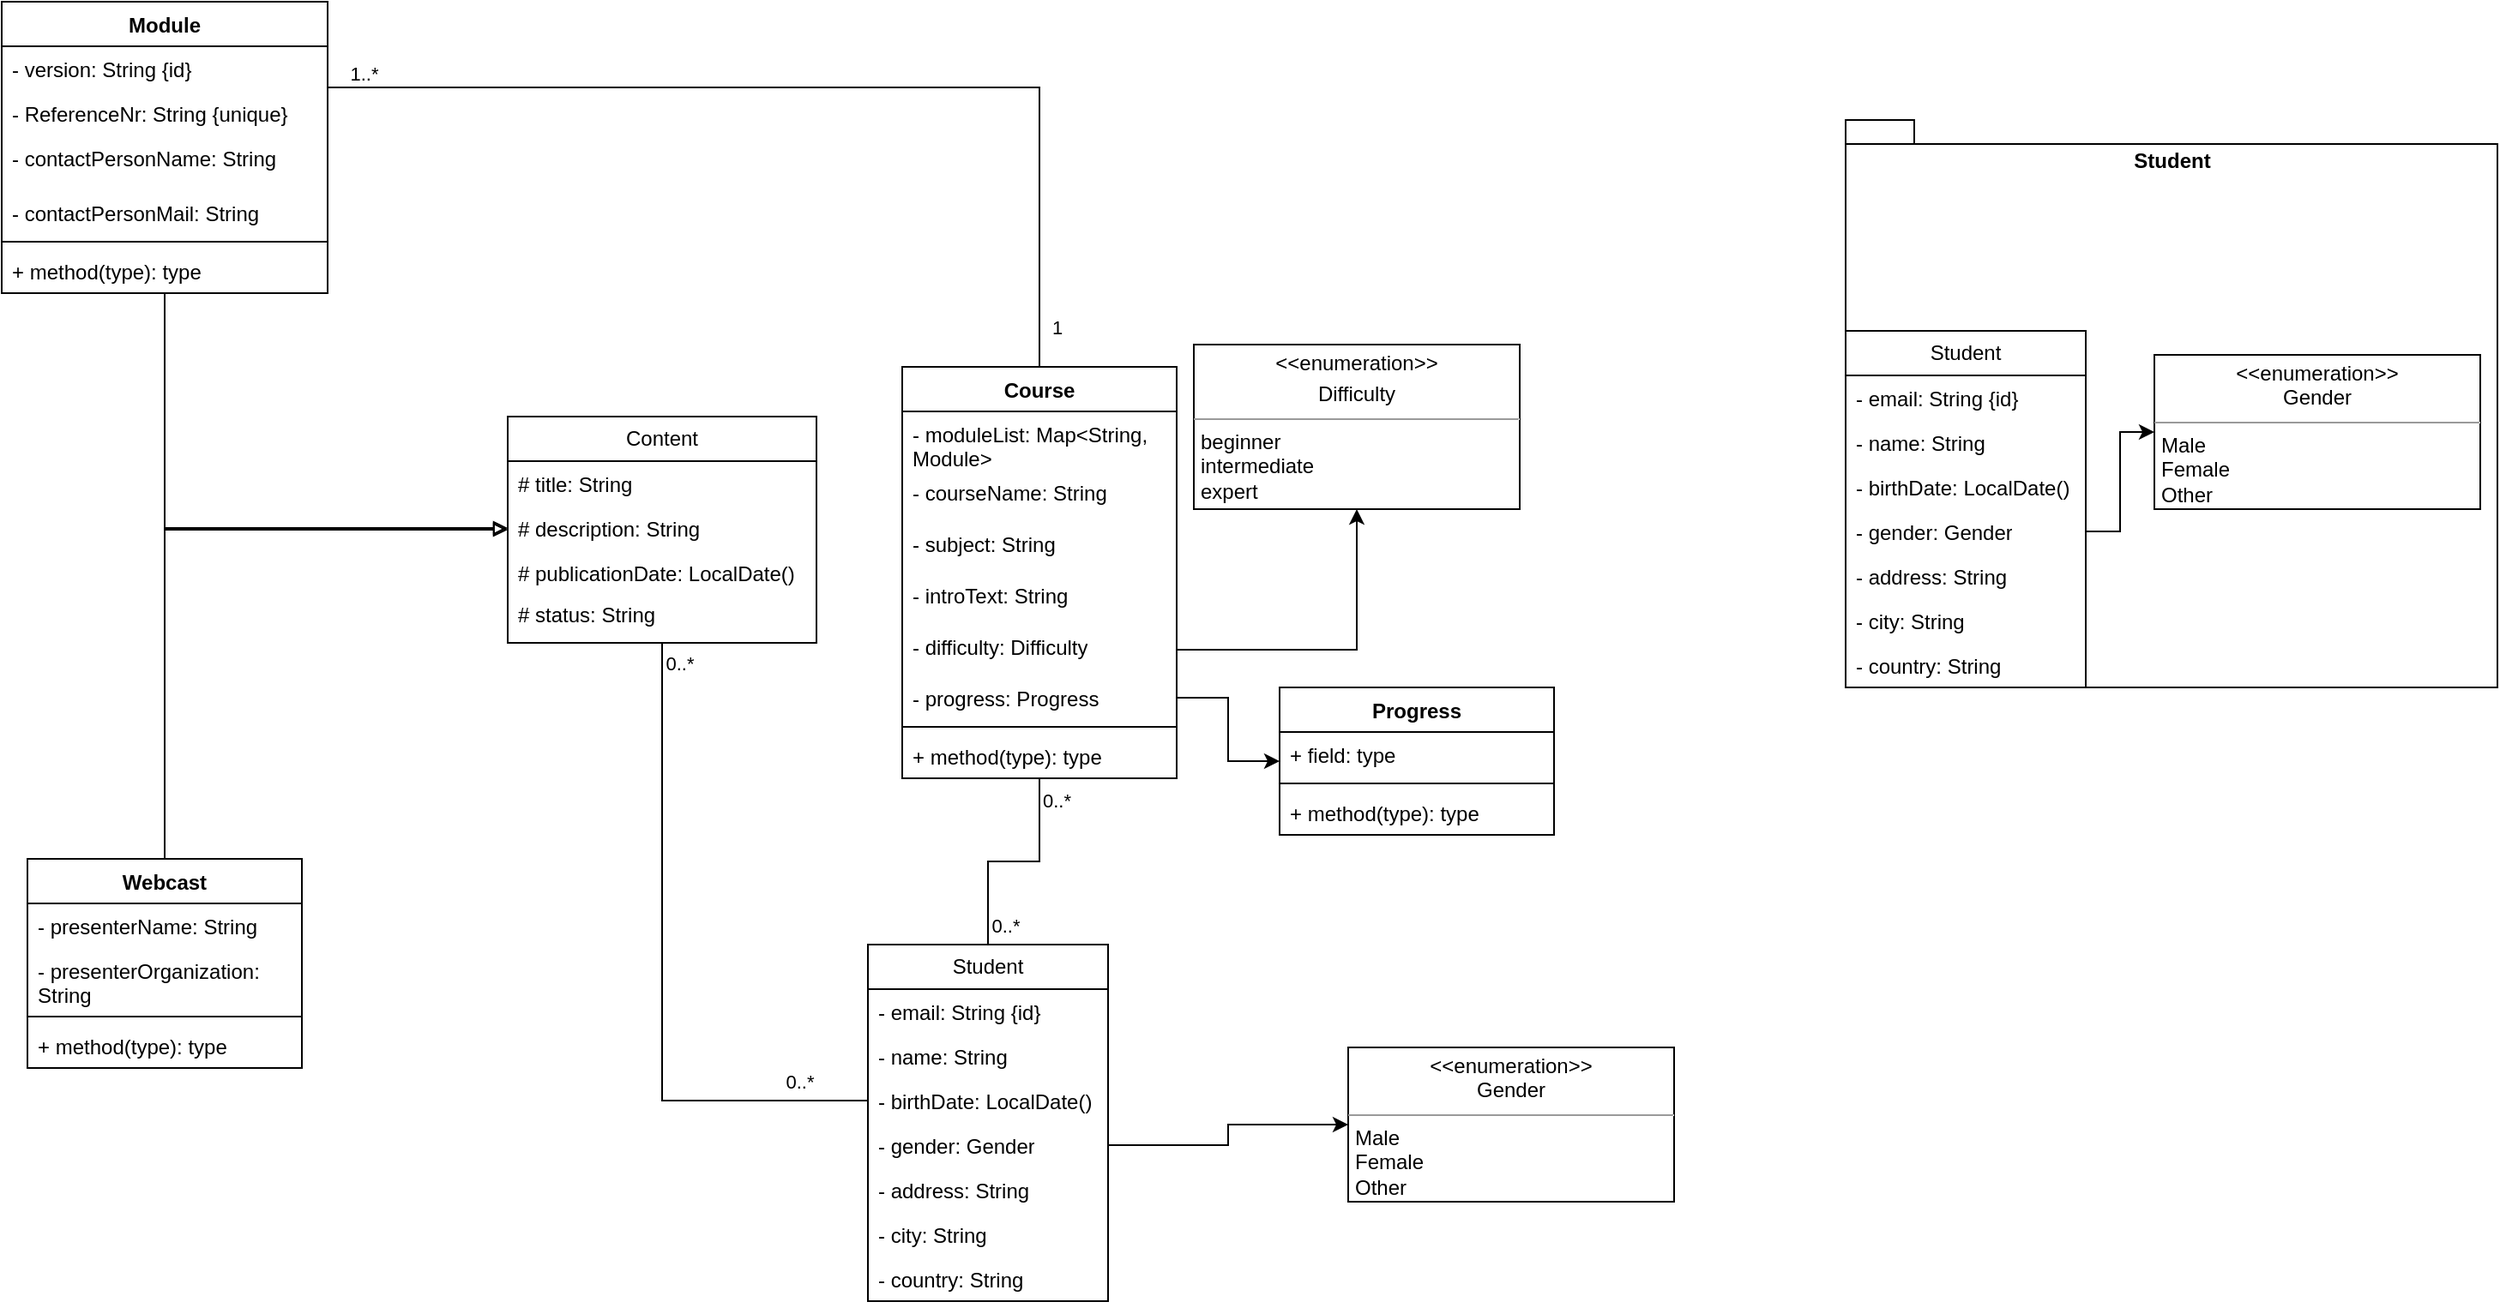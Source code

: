 <mxfile version="22.1.2" type="device" pages="2">
  <diagram name="UML Diagram" id="IVy4kORPUXcKEh-t4bA1">
    <mxGraphModel dx="2074" dy="1196" grid="1" gridSize="10" guides="1" tooltips="1" connect="1" arrows="1" fold="1" page="1" pageScale="1" pageWidth="850" pageHeight="1100" math="0" shadow="0">
      <root>
        <mxCell id="0" />
        <mxCell id="1" parent="0" />
        <mxCell id="d-9lpqkBZuLZvRprWv79-5" value="Course" style="swimlane;fontStyle=1;align=center;verticalAlign=top;childLayout=stackLayout;horizontal=1;startSize=26;horizontalStack=0;resizeParent=1;resizeParentMax=0;resizeLast=0;collapsible=1;marginBottom=0;whiteSpace=wrap;html=1;" parent="1" vertex="1">
          <mxGeometry x="570" y="443" width="160" height="240" as="geometry" />
        </mxCell>
        <mxCell id="d-9lpqkBZuLZvRprWv79-6" value="- moduleList: Map&amp;lt;String, Module&amp;gt;" style="text;strokeColor=none;fillColor=none;align=left;verticalAlign=top;spacingLeft=4;spacingRight=4;overflow=hidden;rotatable=0;points=[[0,0.5],[1,0.5]];portConstraint=eastwest;whiteSpace=wrap;html=1;" parent="d-9lpqkBZuLZvRprWv79-5" vertex="1">
          <mxGeometry y="26" width="160" height="34" as="geometry" />
        </mxCell>
        <mxCell id="d-9lpqkBZuLZvRprWv79-32" value="- courseName: String" style="text;strokeColor=none;fillColor=none;align=left;verticalAlign=top;spacingLeft=4;spacingRight=4;overflow=hidden;rotatable=0;points=[[0,0.5],[1,0.5]];portConstraint=eastwest;whiteSpace=wrap;html=1;" parent="d-9lpqkBZuLZvRprWv79-5" vertex="1">
          <mxGeometry y="60" width="160" height="30" as="geometry" />
        </mxCell>
        <mxCell id="d-9lpqkBZuLZvRprWv79-31" value="- subject: String" style="text;strokeColor=none;fillColor=none;align=left;verticalAlign=top;spacingLeft=4;spacingRight=4;overflow=hidden;rotatable=0;points=[[0,0.5],[1,0.5]];portConstraint=eastwest;whiteSpace=wrap;html=1;" parent="d-9lpqkBZuLZvRprWv79-5" vertex="1">
          <mxGeometry y="90" width="160" height="30" as="geometry" />
        </mxCell>
        <mxCell id="d-9lpqkBZuLZvRprWv79-34" value="- introText: String" style="text;strokeColor=none;fillColor=none;align=left;verticalAlign=top;spacingLeft=4;spacingRight=4;overflow=hidden;rotatable=0;points=[[0,0.5],[1,0.5]];portConstraint=eastwest;whiteSpace=wrap;html=1;" parent="d-9lpqkBZuLZvRprWv79-5" vertex="1">
          <mxGeometry y="120" width="160" height="30" as="geometry" />
        </mxCell>
        <mxCell id="d-9lpqkBZuLZvRprWv79-35" value="- difficulty: Difficulty" style="text;strokeColor=none;fillColor=none;align=left;verticalAlign=top;spacingLeft=4;spacingRight=4;overflow=hidden;rotatable=0;points=[[0,0.5],[1,0.5]];portConstraint=eastwest;whiteSpace=wrap;html=1;" parent="d-9lpqkBZuLZvRprWv79-5" vertex="1">
          <mxGeometry y="150" width="160" height="30" as="geometry" />
        </mxCell>
        <mxCell id="-ISysN1ehly7zMD1c2o9-18" value="- progress: Progress" style="text;strokeColor=none;fillColor=none;align=left;verticalAlign=top;spacingLeft=4;spacingRight=4;overflow=hidden;rotatable=0;points=[[0,0.5],[1,0.5]];portConstraint=eastwest;whiteSpace=wrap;html=1;" vertex="1" parent="d-9lpqkBZuLZvRprWv79-5">
          <mxGeometry y="180" width="160" height="26" as="geometry" />
        </mxCell>
        <mxCell id="d-9lpqkBZuLZvRprWv79-7" value="" style="line;strokeWidth=1;fillColor=none;align=left;verticalAlign=middle;spacingTop=-1;spacingLeft=3;spacingRight=3;rotatable=0;labelPosition=right;points=[];portConstraint=eastwest;strokeColor=inherit;" parent="d-9lpqkBZuLZvRprWv79-5" vertex="1">
          <mxGeometry y="206" width="160" height="8" as="geometry" />
        </mxCell>
        <mxCell id="d-9lpqkBZuLZvRprWv79-8" value="+ method(type): type" style="text;strokeColor=none;fillColor=none;align=left;verticalAlign=top;spacingLeft=4;spacingRight=4;overflow=hidden;rotatable=0;points=[[0,0.5],[1,0.5]];portConstraint=eastwest;whiteSpace=wrap;html=1;" parent="d-9lpqkBZuLZvRprWv79-5" vertex="1">
          <mxGeometry y="214" width="160" height="26" as="geometry" />
        </mxCell>
        <mxCell id="d-9lpqkBZuLZvRprWv79-1" value="Module" style="swimlane;fontStyle=1;align=center;verticalAlign=top;childLayout=stackLayout;horizontal=1;startSize=26;horizontalStack=0;resizeParent=1;resizeParentMax=0;resizeLast=0;collapsible=1;marginBottom=0;whiteSpace=wrap;html=1;" parent="1" vertex="1">
          <mxGeometry x="45" y="230" width="190" height="170" as="geometry" />
        </mxCell>
        <mxCell id="d-9lpqkBZuLZvRprWv79-23" value="- version: String {id}" style="text;strokeColor=none;fillColor=none;align=left;verticalAlign=top;spacingLeft=4;spacingRight=4;overflow=hidden;rotatable=0;points=[[0,0.5],[1,0.5]];portConstraint=eastwest;whiteSpace=wrap;html=1;" parent="d-9lpqkBZuLZvRprWv79-1" vertex="1">
          <mxGeometry y="26" width="190" height="26" as="geometry" />
        </mxCell>
        <mxCell id="-ISysN1ehly7zMD1c2o9-20" value="- ReferenceNr: String {unique}" style="text;strokeColor=none;fillColor=none;align=left;verticalAlign=top;spacingLeft=4;spacingRight=4;overflow=hidden;rotatable=0;points=[[0,0.5],[1,0.5]];portConstraint=eastwest;whiteSpace=wrap;html=1;" vertex="1" parent="d-9lpqkBZuLZvRprWv79-1">
          <mxGeometry y="52" width="190" height="26" as="geometry" />
        </mxCell>
        <mxCell id="d-9lpqkBZuLZvRprWv79-24" value="- contactPersonName: String" style="text;strokeColor=none;fillColor=none;align=left;verticalAlign=top;spacingLeft=4;spacingRight=4;overflow=hidden;rotatable=0;points=[[0,0.5],[1,0.5]];portConstraint=eastwest;whiteSpace=wrap;html=1;" parent="d-9lpqkBZuLZvRprWv79-1" vertex="1">
          <mxGeometry y="78" width="190" height="32" as="geometry" />
        </mxCell>
        <mxCell id="d-9lpqkBZuLZvRprWv79-30" value="- contactPersonMail: String" style="text;strokeColor=none;fillColor=none;align=left;verticalAlign=top;spacingLeft=4;spacingRight=4;overflow=hidden;rotatable=0;points=[[0,0.5],[1,0.5]];portConstraint=eastwest;whiteSpace=wrap;html=1;" parent="d-9lpqkBZuLZvRprWv79-1" vertex="1">
          <mxGeometry y="110" width="190" height="26" as="geometry" />
        </mxCell>
        <mxCell id="d-9lpqkBZuLZvRprWv79-3" value="" style="line;strokeWidth=1;fillColor=none;align=left;verticalAlign=middle;spacingTop=-1;spacingLeft=3;spacingRight=3;rotatable=0;labelPosition=right;points=[];portConstraint=eastwest;strokeColor=inherit;" parent="d-9lpqkBZuLZvRprWv79-1" vertex="1">
          <mxGeometry y="136" width="190" height="8" as="geometry" />
        </mxCell>
        <mxCell id="d-9lpqkBZuLZvRprWv79-4" value="+ method(type): type" style="text;strokeColor=none;fillColor=none;align=left;verticalAlign=top;spacingLeft=4;spacingRight=4;overflow=hidden;rotatable=0;points=[[0,0.5],[1,0.5]];portConstraint=eastwest;whiteSpace=wrap;html=1;" parent="d-9lpqkBZuLZvRprWv79-1" vertex="1">
          <mxGeometry y="144" width="190" height="26" as="geometry" />
        </mxCell>
        <mxCell id="-ISysN1ehly7zMD1c2o9-12" style="edgeStyle=orthogonalEdgeStyle;rounded=0;orthogonalLoop=1;jettySize=auto;html=1;exitX=0.5;exitY=0;exitDx=0;exitDy=0;endArrow=block;endFill=0;" edge="1" parent="1" source="d-9lpqkBZuLZvRprWv79-9" target="d-9lpqkBZuLZvRprWv79-27">
          <mxGeometry relative="1" as="geometry" />
        </mxCell>
        <mxCell id="d-9lpqkBZuLZvRprWv79-9" value="Webcast" style="swimlane;fontStyle=1;align=center;verticalAlign=top;childLayout=stackLayout;horizontal=1;startSize=26;horizontalStack=0;resizeParent=1;resizeParentMax=0;resizeLast=0;collapsible=1;marginBottom=0;whiteSpace=wrap;html=1;" parent="1" vertex="1">
          <mxGeometry x="60" y="730" width="160" height="122" as="geometry" />
        </mxCell>
        <mxCell id="d-9lpqkBZuLZvRprWv79-26" value="- presenterName: String" style="text;strokeColor=none;fillColor=none;align=left;verticalAlign=top;spacingLeft=4;spacingRight=4;overflow=hidden;rotatable=0;points=[[0,0.5],[1,0.5]];portConstraint=eastwest;whiteSpace=wrap;html=1;" parent="d-9lpqkBZuLZvRprWv79-9" vertex="1">
          <mxGeometry y="26" width="160" height="26" as="geometry" />
        </mxCell>
        <mxCell id="d-9lpqkBZuLZvRprWv79-28" value="- presenterOrganization: String" style="text;strokeColor=none;fillColor=none;align=left;verticalAlign=top;spacingLeft=4;spacingRight=4;overflow=hidden;rotatable=0;points=[[0,0.5],[1,0.5]];portConstraint=eastwest;whiteSpace=wrap;html=1;" parent="d-9lpqkBZuLZvRprWv79-9" vertex="1">
          <mxGeometry y="52" width="160" height="36" as="geometry" />
        </mxCell>
        <mxCell id="d-9lpqkBZuLZvRprWv79-11" value="" style="line;strokeWidth=1;fillColor=none;align=left;verticalAlign=middle;spacingTop=-1;spacingLeft=3;spacingRight=3;rotatable=0;labelPosition=right;points=[];portConstraint=eastwest;strokeColor=inherit;" parent="d-9lpqkBZuLZvRprWv79-9" vertex="1">
          <mxGeometry y="88" width="160" height="8" as="geometry" />
        </mxCell>
        <mxCell id="d-9lpqkBZuLZvRprWv79-12" value="+ method(type): type" style="text;strokeColor=none;fillColor=none;align=left;verticalAlign=top;spacingLeft=4;spacingRight=4;overflow=hidden;rotatable=0;points=[[0,0.5],[1,0.5]];portConstraint=eastwest;whiteSpace=wrap;html=1;" parent="d-9lpqkBZuLZvRprWv79-9" vertex="1">
          <mxGeometry y="96" width="160" height="26" as="geometry" />
        </mxCell>
        <mxCell id="d-9lpqkBZuLZvRprWv79-36" value="Student" style="swimlane;fontStyle=0;childLayout=stackLayout;horizontal=1;startSize=26;fillColor=none;horizontalStack=0;resizeParent=1;resizeParentMax=0;resizeLast=0;collapsible=1;marginBottom=0;whiteSpace=wrap;html=1;" parent="1" vertex="1">
          <mxGeometry x="550" y="780" width="140" height="208" as="geometry" />
        </mxCell>
        <mxCell id="d-9lpqkBZuLZvRprWv79-37" value="- email: String {id}" style="text;strokeColor=none;fillColor=none;align=left;verticalAlign=top;spacingLeft=4;spacingRight=4;overflow=hidden;rotatable=0;points=[[0,0.5],[1,0.5]];portConstraint=eastwest;whiteSpace=wrap;html=1;" parent="d-9lpqkBZuLZvRprWv79-36" vertex="1">
          <mxGeometry y="26" width="140" height="26" as="geometry" />
        </mxCell>
        <mxCell id="d-9lpqkBZuLZvRprWv79-38" value="- name: String" style="text;strokeColor=none;fillColor=none;align=left;verticalAlign=top;spacingLeft=4;spacingRight=4;overflow=hidden;rotatable=0;points=[[0,0.5],[1,0.5]];portConstraint=eastwest;whiteSpace=wrap;html=1;" parent="d-9lpqkBZuLZvRprWv79-36" vertex="1">
          <mxGeometry y="52" width="140" height="26" as="geometry" />
        </mxCell>
        <mxCell id="d-9lpqkBZuLZvRprWv79-39" value="- birthDate: LocalDate()" style="text;strokeColor=none;fillColor=none;align=left;verticalAlign=top;spacingLeft=4;spacingRight=4;overflow=hidden;rotatable=0;points=[[0,0.5],[1,0.5]];portConstraint=eastwest;whiteSpace=wrap;html=1;" parent="d-9lpqkBZuLZvRprWv79-36" vertex="1">
          <mxGeometry y="78" width="140" height="26" as="geometry" />
        </mxCell>
        <mxCell id="d-9lpqkBZuLZvRprWv79-40" value="- gender: Gender" style="text;strokeColor=none;fillColor=none;align=left;verticalAlign=top;spacingLeft=4;spacingRight=4;overflow=hidden;rotatable=0;points=[[0,0.5],[1,0.5]];portConstraint=eastwest;whiteSpace=wrap;html=1;" parent="d-9lpqkBZuLZvRprWv79-36" vertex="1">
          <mxGeometry y="104" width="140" height="26" as="geometry" />
        </mxCell>
        <mxCell id="d-9lpqkBZuLZvRprWv79-41" value="- address: String" style="text;strokeColor=none;fillColor=none;align=left;verticalAlign=top;spacingLeft=4;spacingRight=4;overflow=hidden;rotatable=0;points=[[0,0.5],[1,0.5]];portConstraint=eastwest;whiteSpace=wrap;html=1;" parent="d-9lpqkBZuLZvRprWv79-36" vertex="1">
          <mxGeometry y="130" width="140" height="26" as="geometry" />
        </mxCell>
        <mxCell id="d-9lpqkBZuLZvRprWv79-42" value="- city: String" style="text;strokeColor=none;fillColor=none;align=left;verticalAlign=top;spacingLeft=4;spacingRight=4;overflow=hidden;rotatable=0;points=[[0,0.5],[1,0.5]];portConstraint=eastwest;whiteSpace=wrap;html=1;" parent="d-9lpqkBZuLZvRprWv79-36" vertex="1">
          <mxGeometry y="156" width="140" height="26" as="geometry" />
        </mxCell>
        <mxCell id="d-9lpqkBZuLZvRprWv79-43" value="- country: String" style="text;strokeColor=none;fillColor=none;align=left;verticalAlign=top;spacingLeft=4;spacingRight=4;overflow=hidden;rotatable=0;points=[[0,0.5],[1,0.5]];portConstraint=eastwest;whiteSpace=wrap;html=1;" parent="d-9lpqkBZuLZvRprWv79-36" vertex="1">
          <mxGeometry y="182" width="140" height="26" as="geometry" />
        </mxCell>
        <mxCell id="d-9lpqkBZuLZvRprWv79-45" value="" style="endArrow=none;html=1;endSize=12;startArrow=none;startSize=14;startFill=0;edgeStyle=orthogonalEdgeStyle;rounded=0;endFill=0;" parent="1" source="d-9lpqkBZuLZvRprWv79-5" target="d-9lpqkBZuLZvRprWv79-36" edge="1">
          <mxGeometry relative="1" as="geometry">
            <mxPoint x="260" y="440" as="sourcePoint" />
            <mxPoint x="420" y="440" as="targetPoint" />
            <mxPoint as="offset" />
          </mxGeometry>
        </mxCell>
        <mxCell id="d-9lpqkBZuLZvRprWv79-46" value="0..*" style="edgeLabel;resizable=0;html=1;align=left;verticalAlign=top;" parent="d-9lpqkBZuLZvRprWv79-45" connectable="0" vertex="1">
          <mxGeometry x="-1" relative="1" as="geometry" />
        </mxCell>
        <mxCell id="d-9lpqkBZuLZvRprWv79-64" value="0..*" style="edgeLabel;html=1;align=center;verticalAlign=middle;resizable=0;points=[];" parent="d-9lpqkBZuLZvRprWv79-45" vertex="1" connectable="0">
          <mxGeometry x="0.815" relative="1" as="geometry">
            <mxPoint x="10" as="offset" />
          </mxGeometry>
        </mxCell>
        <mxCell id="d-9lpqkBZuLZvRprWv79-48" value="Content" style="swimlane;fontStyle=0;childLayout=stackLayout;horizontal=1;startSize=26;fillColor=none;horizontalStack=0;resizeParent=1;resizeParentMax=0;resizeLast=0;collapsible=1;marginBottom=0;whiteSpace=wrap;html=1;" parent="1" vertex="1">
          <mxGeometry x="340" y="472" width="180" height="132" as="geometry" />
        </mxCell>
        <mxCell id="d-9lpqkBZuLZvRprWv79-10" value="# title: String" style="text;strokeColor=none;fillColor=none;align=left;verticalAlign=top;spacingLeft=4;spacingRight=4;overflow=hidden;rotatable=0;points=[[0,0.5],[1,0.5]];portConstraint=eastwest;whiteSpace=wrap;html=1;" parent="d-9lpqkBZuLZvRprWv79-48" vertex="1">
          <mxGeometry y="26" width="180" height="26" as="geometry" />
        </mxCell>
        <mxCell id="d-9lpqkBZuLZvRprWv79-27" value="# description: String" style="text;strokeColor=none;fillColor=none;align=left;verticalAlign=top;spacingLeft=4;spacingRight=4;overflow=hidden;rotatable=0;points=[[0,0.5],[1,0.5]];portConstraint=eastwest;whiteSpace=wrap;html=1;" parent="d-9lpqkBZuLZvRprWv79-48" vertex="1">
          <mxGeometry y="52" width="180" height="26" as="geometry" />
        </mxCell>
        <mxCell id="d-9lpqkBZuLZvRprWv79-49" value="# publicationDate: LocalDate()" style="text;strokeColor=none;fillColor=none;align=left;verticalAlign=top;spacingLeft=4;spacingRight=4;overflow=hidden;rotatable=0;points=[[0,0.5],[1,0.5]];portConstraint=eastwest;whiteSpace=wrap;html=1;" parent="d-9lpqkBZuLZvRprWv79-48" vertex="1">
          <mxGeometry y="78" width="180" height="24" as="geometry" />
        </mxCell>
        <mxCell id="d-9lpqkBZuLZvRprWv79-50" value="# status: String" style="text;strokeColor=none;fillColor=none;align=left;verticalAlign=top;spacingLeft=4;spacingRight=4;overflow=hidden;rotatable=0;points=[[0,0.5],[1,0.5]];portConstraint=eastwest;whiteSpace=wrap;html=1;" parent="d-9lpqkBZuLZvRprWv79-48" vertex="1">
          <mxGeometry y="102" width="180" height="30" as="geometry" />
        </mxCell>
        <mxCell id="d-9lpqkBZuLZvRprWv79-52" value="" style="edgeStyle=orthogonalEdgeStyle;rounded=0;orthogonalLoop=1;jettySize=auto;html=1;endArrow=block;endFill=0;" parent="1" source="d-9lpqkBZuLZvRprWv79-1" target="d-9lpqkBZuLZvRprWv79-48" edge="1">
          <mxGeometry x="-0.935" y="10" relative="1" as="geometry">
            <Array as="points">
              <mxPoint x="140" y="538" />
            </Array>
            <mxPoint as="offset" />
          </mxGeometry>
        </mxCell>
        <mxCell id="d-9lpqkBZuLZvRprWv79-65" style="edgeStyle=orthogonalEdgeStyle;rounded=0;orthogonalLoop=1;jettySize=auto;html=1;endArrow=none;endFill=0;" parent="1" source="d-9lpqkBZuLZvRprWv79-1" target="d-9lpqkBZuLZvRprWv79-5" edge="1">
          <mxGeometry relative="1" as="geometry">
            <Array as="points">
              <mxPoint x="650" y="280" />
            </Array>
          </mxGeometry>
        </mxCell>
        <mxCell id="d-9lpqkBZuLZvRprWv79-66" value="1..*" style="edgeLabel;html=1;align=center;verticalAlign=middle;resizable=0;points=[];" parent="d-9lpqkBZuLZvRprWv79-65" vertex="1" connectable="0">
          <mxGeometry x="-0.909" y="1" relative="1" as="geometry">
            <mxPoint x="-6" y="-7" as="offset" />
          </mxGeometry>
        </mxCell>
        <mxCell id="d-9lpqkBZuLZvRprWv79-67" value="1" style="edgeLabel;html=1;align=center;verticalAlign=middle;resizable=0;points=[];" parent="d-9lpqkBZuLZvRprWv79-65" vertex="1" connectable="0">
          <mxGeometry x="0.92" relative="1" as="geometry">
            <mxPoint x="10" as="offset" />
          </mxGeometry>
        </mxCell>
        <mxCell id="d-9lpqkBZuLZvRprWv79-68" style="edgeStyle=orthogonalEdgeStyle;rounded=0;orthogonalLoop=1;jettySize=auto;html=1;exitX=0;exitY=0.5;exitDx=0;exitDy=0;endArrow=none;endFill=0;" parent="1" source="d-9lpqkBZuLZvRprWv79-39" edge="1">
          <mxGeometry relative="1" as="geometry">
            <Array as="points">
              <mxPoint x="430" y="871" />
            </Array>
            <mxPoint x="430" y="604" as="targetPoint" />
          </mxGeometry>
        </mxCell>
        <mxCell id="d-9lpqkBZuLZvRprWv79-69" value="0..*" style="edgeLabel;html=1;align=center;verticalAlign=middle;resizable=0;points=[];" parent="d-9lpqkBZuLZvRprWv79-68" vertex="1" connectable="0">
          <mxGeometry x="0.943" y="-1" relative="1" as="geometry">
            <mxPoint x="9" y="1" as="offset" />
          </mxGeometry>
        </mxCell>
        <mxCell id="d-9lpqkBZuLZvRprWv79-70" value="0..*" style="edgeLabel;html=1;align=center;verticalAlign=middle;resizable=0;points=[];" parent="1" vertex="1" connectable="0">
          <mxGeometry x="510" y="860" as="geometry" />
        </mxCell>
        <mxCell id="-ISysN1ehly7zMD1c2o9-3" value="&lt;p style=&quot;margin:0px;margin-top:4px;text-align:center;&quot;&gt;&amp;lt;&amp;lt;enumeration&amp;gt;&amp;gt;&lt;br&gt;&lt;/p&gt;&lt;p style=&quot;margin:0px;margin-top:4px;text-align:center;&quot;&gt;Difficulty&lt;/p&gt;&lt;hr size=&quot;1&quot;&gt;&lt;p style=&quot;margin:0px;margin-left:4px;&quot;&gt;beginner&lt;/p&gt;&lt;p style=&quot;margin:0px;margin-left:4px;&quot;&gt;intermediate&lt;/p&gt;&lt;p style=&quot;margin:0px;margin-left:4px;&quot;&gt;expert&lt;/p&gt;" style="verticalAlign=top;align=left;overflow=fill;fontSize=12;fontFamily=Helvetica;html=1;whiteSpace=wrap;" vertex="1" parent="1">
          <mxGeometry x="740" y="430" width="190" height="96" as="geometry" />
        </mxCell>
        <mxCell id="-ISysN1ehly7zMD1c2o9-7" style="edgeStyle=orthogonalEdgeStyle;rounded=0;orthogonalLoop=1;jettySize=auto;html=1;exitX=1;exitY=0.5;exitDx=0;exitDy=0;" edge="1" parent="1" source="d-9lpqkBZuLZvRprWv79-35" target="-ISysN1ehly7zMD1c2o9-3">
          <mxGeometry relative="1" as="geometry" />
        </mxCell>
        <mxCell id="-ISysN1ehly7zMD1c2o9-8" value="&lt;p style=&quot;margin:0px;margin-top:4px;text-align:center;&quot;&gt;&amp;lt;&amp;lt;enumeration&amp;gt;&amp;gt;&lt;br&gt;Gender&lt;/p&gt;&lt;hr size=&quot;1&quot;&gt;&lt;p style=&quot;margin:0px;margin-left:4px;&quot;&gt;Male&lt;/p&gt;&lt;p style=&quot;margin:0px;margin-left:4px;&quot;&gt;Female&lt;br&gt;Other&lt;/p&gt;" style="verticalAlign=top;align=left;overflow=fill;fontSize=12;fontFamily=Helvetica;html=1;whiteSpace=wrap;" vertex="1" parent="1">
          <mxGeometry x="830" y="840" width="190" height="90" as="geometry" />
        </mxCell>
        <mxCell id="-ISysN1ehly7zMD1c2o9-11" style="edgeStyle=orthogonalEdgeStyle;rounded=0;orthogonalLoop=1;jettySize=auto;html=1;exitX=1;exitY=0.5;exitDx=0;exitDy=0;" edge="1" parent="1" source="d-9lpqkBZuLZvRprWv79-40" target="-ISysN1ehly7zMD1c2o9-8">
          <mxGeometry relative="1" as="geometry" />
        </mxCell>
        <mxCell id="-ISysN1ehly7zMD1c2o9-13" value="Progress" style="swimlane;fontStyle=1;align=center;verticalAlign=top;childLayout=stackLayout;horizontal=1;startSize=26;horizontalStack=0;resizeParent=1;resizeParentMax=0;resizeLast=0;collapsible=1;marginBottom=0;whiteSpace=wrap;html=1;" vertex="1" parent="1">
          <mxGeometry x="790" y="630" width="160" height="86" as="geometry" />
        </mxCell>
        <mxCell id="-ISysN1ehly7zMD1c2o9-14" value="+ field: type" style="text;strokeColor=none;fillColor=none;align=left;verticalAlign=top;spacingLeft=4;spacingRight=4;overflow=hidden;rotatable=0;points=[[0,0.5],[1,0.5]];portConstraint=eastwest;whiteSpace=wrap;html=1;" vertex="1" parent="-ISysN1ehly7zMD1c2o9-13">
          <mxGeometry y="26" width="160" height="26" as="geometry" />
        </mxCell>
        <mxCell id="-ISysN1ehly7zMD1c2o9-15" value="" style="line;strokeWidth=1;fillColor=none;align=left;verticalAlign=middle;spacingTop=-1;spacingLeft=3;spacingRight=3;rotatable=0;labelPosition=right;points=[];portConstraint=eastwest;strokeColor=inherit;" vertex="1" parent="-ISysN1ehly7zMD1c2o9-13">
          <mxGeometry y="52" width="160" height="8" as="geometry" />
        </mxCell>
        <mxCell id="-ISysN1ehly7zMD1c2o9-16" value="+ method(type): type" style="text;strokeColor=none;fillColor=none;align=left;verticalAlign=top;spacingLeft=4;spacingRight=4;overflow=hidden;rotatable=0;points=[[0,0.5],[1,0.5]];portConstraint=eastwest;whiteSpace=wrap;html=1;" vertex="1" parent="-ISysN1ehly7zMD1c2o9-13">
          <mxGeometry y="60" width="160" height="26" as="geometry" />
        </mxCell>
        <mxCell id="-ISysN1ehly7zMD1c2o9-19" style="edgeStyle=orthogonalEdgeStyle;rounded=0;orthogonalLoop=1;jettySize=auto;html=1;exitX=1;exitY=0.5;exitDx=0;exitDy=0;" edge="1" parent="1" source="-ISysN1ehly7zMD1c2o9-18" target="-ISysN1ehly7zMD1c2o9-13">
          <mxGeometry relative="1" as="geometry" />
        </mxCell>
        <mxCell id="swYiPMQ6J1ZVkimRJS83-1" value="" style="shape=folder;fontStyle=1;spacingTop=10;tabWidth=40;tabHeight=14;tabPosition=left;html=1;whiteSpace=wrap;" vertex="1" parent="1">
          <mxGeometry x="1120" y="299" width="380" height="331" as="geometry" />
        </mxCell>
        <mxCell id="swYiPMQ6J1ZVkimRJS83-2" value="Student" style="swimlane;fontStyle=0;childLayout=stackLayout;horizontal=1;startSize=26;fillColor=none;horizontalStack=0;resizeParent=1;resizeParentMax=0;resizeLast=0;collapsible=1;marginBottom=0;whiteSpace=wrap;html=1;" vertex="1" parent="1">
          <mxGeometry x="1120" y="422" width="140" height="208" as="geometry" />
        </mxCell>
        <mxCell id="swYiPMQ6J1ZVkimRJS83-3" value="- email: String {id}" style="text;strokeColor=none;fillColor=none;align=left;verticalAlign=top;spacingLeft=4;spacingRight=4;overflow=hidden;rotatable=0;points=[[0,0.5],[1,0.5]];portConstraint=eastwest;whiteSpace=wrap;html=1;" vertex="1" parent="swYiPMQ6J1ZVkimRJS83-2">
          <mxGeometry y="26" width="140" height="26" as="geometry" />
        </mxCell>
        <mxCell id="swYiPMQ6J1ZVkimRJS83-4" value="- name: String" style="text;strokeColor=none;fillColor=none;align=left;verticalAlign=top;spacingLeft=4;spacingRight=4;overflow=hidden;rotatable=0;points=[[0,0.5],[1,0.5]];portConstraint=eastwest;whiteSpace=wrap;html=1;" vertex="1" parent="swYiPMQ6J1ZVkimRJS83-2">
          <mxGeometry y="52" width="140" height="26" as="geometry" />
        </mxCell>
        <mxCell id="swYiPMQ6J1ZVkimRJS83-5" value="- birthDate: LocalDate()" style="text;strokeColor=none;fillColor=none;align=left;verticalAlign=top;spacingLeft=4;spacingRight=4;overflow=hidden;rotatable=0;points=[[0,0.5],[1,0.5]];portConstraint=eastwest;whiteSpace=wrap;html=1;" vertex="1" parent="swYiPMQ6J1ZVkimRJS83-2">
          <mxGeometry y="78" width="140" height="26" as="geometry" />
        </mxCell>
        <mxCell id="swYiPMQ6J1ZVkimRJS83-6" value="- gender: Gender" style="text;strokeColor=none;fillColor=none;align=left;verticalAlign=top;spacingLeft=4;spacingRight=4;overflow=hidden;rotatable=0;points=[[0,0.5],[1,0.5]];portConstraint=eastwest;whiteSpace=wrap;html=1;" vertex="1" parent="swYiPMQ6J1ZVkimRJS83-2">
          <mxGeometry y="104" width="140" height="26" as="geometry" />
        </mxCell>
        <mxCell id="swYiPMQ6J1ZVkimRJS83-7" value="- address: String" style="text;strokeColor=none;fillColor=none;align=left;verticalAlign=top;spacingLeft=4;spacingRight=4;overflow=hidden;rotatable=0;points=[[0,0.5],[1,0.5]];portConstraint=eastwest;whiteSpace=wrap;html=1;" vertex="1" parent="swYiPMQ6J1ZVkimRJS83-2">
          <mxGeometry y="130" width="140" height="26" as="geometry" />
        </mxCell>
        <mxCell id="swYiPMQ6J1ZVkimRJS83-8" value="- city: String" style="text;strokeColor=none;fillColor=none;align=left;verticalAlign=top;spacingLeft=4;spacingRight=4;overflow=hidden;rotatable=0;points=[[0,0.5],[1,0.5]];portConstraint=eastwest;whiteSpace=wrap;html=1;" vertex="1" parent="swYiPMQ6J1ZVkimRJS83-2">
          <mxGeometry y="156" width="140" height="26" as="geometry" />
        </mxCell>
        <mxCell id="swYiPMQ6J1ZVkimRJS83-9" value="- country: String" style="text;strokeColor=none;fillColor=none;align=left;verticalAlign=top;spacingLeft=4;spacingRight=4;overflow=hidden;rotatable=0;points=[[0,0.5],[1,0.5]];portConstraint=eastwest;whiteSpace=wrap;html=1;" vertex="1" parent="swYiPMQ6J1ZVkimRJS83-2">
          <mxGeometry y="182" width="140" height="26" as="geometry" />
        </mxCell>
        <mxCell id="swYiPMQ6J1ZVkimRJS83-10" value="Student" style="text;align=center;fontStyle=1;verticalAlign=middle;spacingLeft=3;spacingRight=3;strokeColor=none;rotatable=0;points=[[0,0.5],[1,0.5]];portConstraint=eastwest;html=1;" vertex="1" parent="1">
          <mxGeometry x="1270" y="310" width="80" height="26" as="geometry" />
        </mxCell>
        <mxCell id="swYiPMQ6J1ZVkimRJS83-11" value="&lt;p style=&quot;margin:0px;margin-top:4px;text-align:center;&quot;&gt;&amp;lt;&amp;lt;enumeration&amp;gt;&amp;gt;&lt;br&gt;Gender&lt;/p&gt;&lt;hr size=&quot;1&quot;&gt;&lt;p style=&quot;margin:0px;margin-left:4px;&quot;&gt;Male&lt;/p&gt;&lt;p style=&quot;margin:0px;margin-left:4px;&quot;&gt;Female&lt;br&gt;Other&lt;/p&gt;" style="verticalAlign=top;align=left;overflow=fill;fontSize=12;fontFamily=Helvetica;html=1;whiteSpace=wrap;" vertex="1" parent="1">
          <mxGeometry x="1300" y="436" width="190" height="90" as="geometry" />
        </mxCell>
        <mxCell id="swYiPMQ6J1ZVkimRJS83-12" style="edgeStyle=orthogonalEdgeStyle;rounded=0;orthogonalLoop=1;jettySize=auto;html=1;exitX=1;exitY=0.5;exitDx=0;exitDy=0;" edge="1" parent="1" source="swYiPMQ6J1ZVkimRJS83-6" target="swYiPMQ6J1ZVkimRJS83-11">
          <mxGeometry relative="1" as="geometry" />
        </mxCell>
      </root>
    </mxGraphModel>
  </diagram>
  <diagram id="WuwZ2Jd5sjz9tbkZgkNF" name="Package Diagram">
    <mxGraphModel dx="2074" dy="1196" grid="1" gridSize="10" guides="1" tooltips="1" connect="1" arrows="1" fold="1" page="1" pageScale="1" pageWidth="850" pageHeight="1100" math="0" shadow="0">
      <root>
        <mxCell id="0" />
        <mxCell id="1" parent="0" />
        <mxCell id="w4KsRJP5bnULRGxtlXIr-1" value="" style="shape=folder;fontStyle=1;spacingTop=10;tabWidth=40;tabHeight=14;tabPosition=left;html=1;whiteSpace=wrap;" vertex="1" parent="1">
          <mxGeometry x="1200" y="123" width="640" height="777" as="geometry" />
        </mxCell>
        <mxCell id="w4KsRJP5bnULRGxtlXIr-2" style="edgeStyle=orthogonalEdgeStyle;rounded=0;orthogonalLoop=1;jettySize=auto;html=1;exitX=0.5;exitY=0;exitDx=0;exitDy=0;" edge="1" parent="1" source="w4KsRJP5bnULRGxtlXIr-3" target="w4KsRJP5bnULRGxtlXIr-23">
          <mxGeometry relative="1" as="geometry" />
        </mxCell>
        <mxCell id="w4KsRJP5bnULRGxtlXIr-3" value="Content" style="swimlane;fontStyle=0;childLayout=stackLayout;horizontal=1;startSize=26;fillColor=none;horizontalStack=0;resizeParent=1;resizeParentMax=0;resizeLast=0;collapsible=1;marginBottom=0;whiteSpace=wrap;html=1;" vertex="1" parent="1">
          <mxGeometry x="1200" y="472" width="180" height="132" as="geometry" />
        </mxCell>
        <mxCell id="w4KsRJP5bnULRGxtlXIr-4" value="# title: String" style="text;strokeColor=none;fillColor=none;align=left;verticalAlign=top;spacingLeft=4;spacingRight=4;overflow=hidden;rotatable=0;points=[[0,0.5],[1,0.5]];portConstraint=eastwest;whiteSpace=wrap;html=1;" vertex="1" parent="w4KsRJP5bnULRGxtlXIr-3">
          <mxGeometry y="26" width="180" height="26" as="geometry" />
        </mxCell>
        <mxCell id="w4KsRJP5bnULRGxtlXIr-5" value="# description: String" style="text;strokeColor=none;fillColor=none;align=left;verticalAlign=top;spacingLeft=4;spacingRight=4;overflow=hidden;rotatable=0;points=[[0,0.5],[1,0.5]];portConstraint=eastwest;whiteSpace=wrap;html=1;" vertex="1" parent="w4KsRJP5bnULRGxtlXIr-3">
          <mxGeometry y="52" width="180" height="26" as="geometry" />
        </mxCell>
        <mxCell id="w4KsRJP5bnULRGxtlXIr-6" value="# publicationDate: LocalDate()" style="text;strokeColor=none;fillColor=none;align=left;verticalAlign=top;spacingLeft=4;spacingRight=4;overflow=hidden;rotatable=0;points=[[0,0.5],[1,0.5]];portConstraint=eastwest;whiteSpace=wrap;html=1;" vertex="1" parent="w4KsRJP5bnULRGxtlXIr-3">
          <mxGeometry y="78" width="180" height="24" as="geometry" />
        </mxCell>
        <mxCell id="w4KsRJP5bnULRGxtlXIr-7" value="# status: String" style="text;strokeColor=none;fillColor=none;align=left;verticalAlign=top;spacingLeft=4;spacingRight=4;overflow=hidden;rotatable=0;points=[[0,0.5],[1,0.5]];portConstraint=eastwest;whiteSpace=wrap;html=1;" vertex="1" parent="w4KsRJP5bnULRGxtlXIr-3">
          <mxGeometry y="102" width="180" height="30" as="geometry" />
        </mxCell>
        <mxCell id="w4KsRJP5bnULRGxtlXIr-8" value="Content" style="text;align=center;fontStyle=1;verticalAlign=middle;spacingLeft=3;spacingRight=3;strokeColor=none;rotatable=0;points=[[0,0.5],[1,0.5]];portConstraint=eastwest;html=1;" vertex="1" parent="1">
          <mxGeometry x="1480" y="140" width="80" height="26" as="geometry" />
        </mxCell>
        <mxCell id="w4KsRJP5bnULRGxtlXIr-9" style="edgeStyle=orthogonalEdgeStyle;rounded=0;orthogonalLoop=1;jettySize=auto;html=1;exitX=0.5;exitY=0;exitDx=0;exitDy=0;" edge="1" parent="1" source="w4KsRJP5bnULRGxtlXIr-10" target="w4KsRJP5bnULRGxtlXIr-7">
          <mxGeometry relative="1" as="geometry">
            <Array as="points">
              <mxPoint x="1290" y="630" />
              <mxPoint x="1290" y="630" />
            </Array>
          </mxGeometry>
        </mxCell>
        <mxCell id="w4KsRJP5bnULRGxtlXIr-10" value="Module" style="swimlane;fontStyle=1;align=center;verticalAlign=top;childLayout=stackLayout;horizontal=1;startSize=26;horizontalStack=0;resizeParent=1;resizeParentMax=0;resizeLast=0;collapsible=1;marginBottom=0;whiteSpace=wrap;html=1;" vertex="1" parent="1">
          <mxGeometry x="1200" y="706" width="190" height="170" as="geometry" />
        </mxCell>
        <mxCell id="w4KsRJP5bnULRGxtlXIr-11" value="- version: String {id}" style="text;strokeColor=none;fillColor=none;align=left;verticalAlign=top;spacingLeft=4;spacingRight=4;overflow=hidden;rotatable=0;points=[[0,0.5],[1,0.5]];portConstraint=eastwest;whiteSpace=wrap;html=1;" vertex="1" parent="w4KsRJP5bnULRGxtlXIr-10">
          <mxGeometry y="26" width="190" height="26" as="geometry" />
        </mxCell>
        <mxCell id="w4KsRJP5bnULRGxtlXIr-12" value="- ReferenceNr: String {unique}" style="text;strokeColor=none;fillColor=none;align=left;verticalAlign=top;spacingLeft=4;spacingRight=4;overflow=hidden;rotatable=0;points=[[0,0.5],[1,0.5]];portConstraint=eastwest;whiteSpace=wrap;html=1;" vertex="1" parent="w4KsRJP5bnULRGxtlXIr-10">
          <mxGeometry y="52" width="190" height="26" as="geometry" />
        </mxCell>
        <mxCell id="w4KsRJP5bnULRGxtlXIr-13" value="- contactPersonName: String" style="text;strokeColor=none;fillColor=none;align=left;verticalAlign=top;spacingLeft=4;spacingRight=4;overflow=hidden;rotatable=0;points=[[0,0.5],[1,0.5]];portConstraint=eastwest;whiteSpace=wrap;html=1;" vertex="1" parent="w4KsRJP5bnULRGxtlXIr-10">
          <mxGeometry y="78" width="190" height="32" as="geometry" />
        </mxCell>
        <mxCell id="w4KsRJP5bnULRGxtlXIr-14" value="- contactPersonMail: String" style="text;strokeColor=none;fillColor=none;align=left;verticalAlign=top;spacingLeft=4;spacingRight=4;overflow=hidden;rotatable=0;points=[[0,0.5],[1,0.5]];portConstraint=eastwest;whiteSpace=wrap;html=1;" vertex="1" parent="w4KsRJP5bnULRGxtlXIr-10">
          <mxGeometry y="110" width="190" height="26" as="geometry" />
        </mxCell>
        <mxCell id="w4KsRJP5bnULRGxtlXIr-15" value="" style="line;strokeWidth=1;fillColor=none;align=left;verticalAlign=middle;spacingTop=-1;spacingLeft=3;spacingRight=3;rotatable=0;labelPosition=right;points=[];portConstraint=eastwest;strokeColor=inherit;" vertex="1" parent="w4KsRJP5bnULRGxtlXIr-10">
          <mxGeometry y="136" width="190" height="8" as="geometry" />
        </mxCell>
        <mxCell id="w4KsRJP5bnULRGxtlXIr-16" value="+ method(type): type" style="text;strokeColor=none;fillColor=none;align=left;verticalAlign=top;spacingLeft=4;spacingRight=4;overflow=hidden;rotatable=0;points=[[0,0.5],[1,0.5]];portConstraint=eastwest;whiteSpace=wrap;html=1;" vertex="1" parent="w4KsRJP5bnULRGxtlXIr-10">
          <mxGeometry y="144" width="190" height="26" as="geometry" />
        </mxCell>
        <mxCell id="w4KsRJP5bnULRGxtlXIr-17" style="edgeStyle=orthogonalEdgeStyle;rounded=0;orthogonalLoop=1;jettySize=auto;html=1;exitX=0.5;exitY=0;exitDx=0;exitDy=0;" edge="1" parent="1" source="w4KsRJP5bnULRGxtlXIr-18" target="w4KsRJP5bnULRGxtlXIr-3">
          <mxGeometry relative="1" as="geometry" />
        </mxCell>
        <mxCell id="w4KsRJP5bnULRGxtlXIr-18" value="Webcast" style="swimlane;fontStyle=1;align=center;verticalAlign=top;childLayout=stackLayout;horizontal=1;startSize=26;horizontalStack=0;resizeParent=1;resizeParentMax=0;resizeLast=0;collapsible=1;marginBottom=0;whiteSpace=wrap;html=1;" vertex="1" parent="1">
          <mxGeometry x="1400" y="706" width="160" height="122" as="geometry" />
        </mxCell>
        <mxCell id="w4KsRJP5bnULRGxtlXIr-19" value="- presenterName: String" style="text;strokeColor=none;fillColor=none;align=left;verticalAlign=top;spacingLeft=4;spacingRight=4;overflow=hidden;rotatable=0;points=[[0,0.5],[1,0.5]];portConstraint=eastwest;whiteSpace=wrap;html=1;" vertex="1" parent="w4KsRJP5bnULRGxtlXIr-18">
          <mxGeometry y="26" width="160" height="26" as="geometry" />
        </mxCell>
        <mxCell id="w4KsRJP5bnULRGxtlXIr-20" value="- presenterOrganization: String" style="text;strokeColor=none;fillColor=none;align=left;verticalAlign=top;spacingLeft=4;spacingRight=4;overflow=hidden;rotatable=0;points=[[0,0.5],[1,0.5]];portConstraint=eastwest;whiteSpace=wrap;html=1;" vertex="1" parent="w4KsRJP5bnULRGxtlXIr-18">
          <mxGeometry y="52" width="160" height="36" as="geometry" />
        </mxCell>
        <mxCell id="w4KsRJP5bnULRGxtlXIr-21" value="" style="line;strokeWidth=1;fillColor=none;align=left;verticalAlign=middle;spacingTop=-1;spacingLeft=3;spacingRight=3;rotatable=0;labelPosition=right;points=[];portConstraint=eastwest;strokeColor=inherit;" vertex="1" parent="w4KsRJP5bnULRGxtlXIr-18">
          <mxGeometry y="88" width="160" height="8" as="geometry" />
        </mxCell>
        <mxCell id="w4KsRJP5bnULRGxtlXIr-22" value="+ method(type): type" style="text;strokeColor=none;fillColor=none;align=left;verticalAlign=top;spacingLeft=4;spacingRight=4;overflow=hidden;rotatable=0;points=[[0,0.5],[1,0.5]];portConstraint=eastwest;whiteSpace=wrap;html=1;" vertex="1" parent="w4KsRJP5bnULRGxtlXIr-18">
          <mxGeometry y="96" width="160" height="26" as="geometry" />
        </mxCell>
        <mxCell id="w4KsRJP5bnULRGxtlXIr-23" value="Course" style="swimlane;fontStyle=1;align=center;verticalAlign=top;childLayout=stackLayout;horizontal=1;startSize=26;horizontalStack=0;resizeParent=1;resizeParentMax=0;resizeLast=0;collapsible=1;marginBottom=0;whiteSpace=wrap;html=1;" vertex="1" parent="1">
          <mxGeometry x="1200" y="190" width="160" height="240" as="geometry" />
        </mxCell>
        <mxCell id="w4KsRJP5bnULRGxtlXIr-24" value="- moduleList: Map&amp;lt;String, Module&amp;gt;" style="text;strokeColor=none;fillColor=none;align=left;verticalAlign=top;spacingLeft=4;spacingRight=4;overflow=hidden;rotatable=0;points=[[0,0.5],[1,0.5]];portConstraint=eastwest;whiteSpace=wrap;html=1;" vertex="1" parent="w4KsRJP5bnULRGxtlXIr-23">
          <mxGeometry y="26" width="160" height="34" as="geometry" />
        </mxCell>
        <mxCell id="w4KsRJP5bnULRGxtlXIr-25" value="- courseName: String" style="text;strokeColor=none;fillColor=none;align=left;verticalAlign=top;spacingLeft=4;spacingRight=4;overflow=hidden;rotatable=0;points=[[0,0.5],[1,0.5]];portConstraint=eastwest;whiteSpace=wrap;html=1;" vertex="1" parent="w4KsRJP5bnULRGxtlXIr-23">
          <mxGeometry y="60" width="160" height="30" as="geometry" />
        </mxCell>
        <mxCell id="w4KsRJP5bnULRGxtlXIr-26" value="- subject: String" style="text;strokeColor=none;fillColor=none;align=left;verticalAlign=top;spacingLeft=4;spacingRight=4;overflow=hidden;rotatable=0;points=[[0,0.5],[1,0.5]];portConstraint=eastwest;whiteSpace=wrap;html=1;" vertex="1" parent="w4KsRJP5bnULRGxtlXIr-23">
          <mxGeometry y="90" width="160" height="30" as="geometry" />
        </mxCell>
        <mxCell id="w4KsRJP5bnULRGxtlXIr-27" value="- introText: String" style="text;strokeColor=none;fillColor=none;align=left;verticalAlign=top;spacingLeft=4;spacingRight=4;overflow=hidden;rotatable=0;points=[[0,0.5],[1,0.5]];portConstraint=eastwest;whiteSpace=wrap;html=1;" vertex="1" parent="w4KsRJP5bnULRGxtlXIr-23">
          <mxGeometry y="120" width="160" height="30" as="geometry" />
        </mxCell>
        <mxCell id="w4KsRJP5bnULRGxtlXIr-28" value="- difficulty: Difficulty" style="text;strokeColor=none;fillColor=none;align=left;verticalAlign=top;spacingLeft=4;spacingRight=4;overflow=hidden;rotatable=0;points=[[0,0.5],[1,0.5]];portConstraint=eastwest;whiteSpace=wrap;html=1;" vertex="1" parent="w4KsRJP5bnULRGxtlXIr-23">
          <mxGeometry y="150" width="160" height="30" as="geometry" />
        </mxCell>
        <mxCell id="w4KsRJP5bnULRGxtlXIr-29" value="- progress: Progress" style="text;strokeColor=none;fillColor=none;align=left;verticalAlign=top;spacingLeft=4;spacingRight=4;overflow=hidden;rotatable=0;points=[[0,0.5],[1,0.5]];portConstraint=eastwest;whiteSpace=wrap;html=1;" vertex="1" parent="w4KsRJP5bnULRGxtlXIr-23">
          <mxGeometry y="180" width="160" height="26" as="geometry" />
        </mxCell>
        <mxCell id="w4KsRJP5bnULRGxtlXIr-30" value="" style="line;strokeWidth=1;fillColor=none;align=left;verticalAlign=middle;spacingTop=-1;spacingLeft=3;spacingRight=3;rotatable=0;labelPosition=right;points=[];portConstraint=eastwest;strokeColor=inherit;" vertex="1" parent="w4KsRJP5bnULRGxtlXIr-23">
          <mxGeometry y="206" width="160" height="8" as="geometry" />
        </mxCell>
        <mxCell id="w4KsRJP5bnULRGxtlXIr-31" value="+ method(type): type" style="text;strokeColor=none;fillColor=none;align=left;verticalAlign=top;spacingLeft=4;spacingRight=4;overflow=hidden;rotatable=0;points=[[0,0.5],[1,0.5]];portConstraint=eastwest;whiteSpace=wrap;html=1;" vertex="1" parent="w4KsRJP5bnULRGxtlXIr-23">
          <mxGeometry y="214" width="160" height="26" as="geometry" />
        </mxCell>
        <mxCell id="w4KsRJP5bnULRGxtlXIr-32" style="edgeStyle=orthogonalEdgeStyle;rounded=0;orthogonalLoop=1;jettySize=auto;html=1;exitX=1;exitY=0.5;exitDx=0;exitDy=0;" edge="1" parent="1" source="w4KsRJP5bnULRGxtlXIr-16" target="w4KsRJP5bnULRGxtlXIr-23">
          <mxGeometry relative="1" as="geometry">
            <Array as="points">
              <mxPoint x="1640" y="863" />
              <mxPoint x="1640" y="260" />
            </Array>
          </mxGeometry>
        </mxCell>
        <mxCell id="w4KsRJP5bnULRGxtlXIr-33" value="1..*" style="edgeLabel;html=1;align=center;verticalAlign=middle;resizable=0;points=[];" vertex="1" connectable="0" parent="w4KsRJP5bnULRGxtlXIr-32">
          <mxGeometry x="-0.95" y="-1" relative="1" as="geometry">
            <mxPoint as="offset" />
          </mxGeometry>
        </mxCell>
        <mxCell id="w4KsRJP5bnULRGxtlXIr-34" value="1" style="edgeLabel;html=1;align=center;verticalAlign=middle;resizable=0;points=[];" vertex="1" connectable="0" parent="w4KsRJP5bnULRGxtlXIr-32">
          <mxGeometry x="0.942" y="1" relative="1" as="geometry">
            <mxPoint as="offset" />
          </mxGeometry>
        </mxCell>
        <mxCell id="w4KsRJP5bnULRGxtlXIr-35" value="Progress" style="swimlane;fontStyle=1;align=center;verticalAlign=top;childLayout=stackLayout;horizontal=1;startSize=26;horizontalStack=0;resizeParent=1;resizeParentMax=0;resizeLast=0;collapsible=1;marginBottom=0;whiteSpace=wrap;html=1;" vertex="1" parent="1">
          <mxGeometry x="1390" y="464" width="160" height="86" as="geometry" />
        </mxCell>
        <mxCell id="w4KsRJP5bnULRGxtlXIr-36" value="+ field: type" style="text;strokeColor=none;fillColor=none;align=left;verticalAlign=top;spacingLeft=4;spacingRight=4;overflow=hidden;rotatable=0;points=[[0,0.5],[1,0.5]];portConstraint=eastwest;whiteSpace=wrap;html=1;" vertex="1" parent="w4KsRJP5bnULRGxtlXIr-35">
          <mxGeometry y="26" width="160" height="26" as="geometry" />
        </mxCell>
        <mxCell id="w4KsRJP5bnULRGxtlXIr-37" value="" style="line;strokeWidth=1;fillColor=none;align=left;verticalAlign=middle;spacingTop=-1;spacingLeft=3;spacingRight=3;rotatable=0;labelPosition=right;points=[];portConstraint=eastwest;strokeColor=inherit;" vertex="1" parent="w4KsRJP5bnULRGxtlXIr-35">
          <mxGeometry y="52" width="160" height="8" as="geometry" />
        </mxCell>
        <mxCell id="w4KsRJP5bnULRGxtlXIr-38" value="+ method(type): type" style="text;strokeColor=none;fillColor=none;align=left;verticalAlign=top;spacingLeft=4;spacingRight=4;overflow=hidden;rotatable=0;points=[[0,0.5],[1,0.5]];portConstraint=eastwest;whiteSpace=wrap;html=1;" vertex="1" parent="w4KsRJP5bnULRGxtlXIr-35">
          <mxGeometry y="60" width="160" height="26" as="geometry" />
        </mxCell>
        <mxCell id="w4KsRJP5bnULRGxtlXIr-39" style="edgeStyle=orthogonalEdgeStyle;rounded=0;orthogonalLoop=1;jettySize=auto;html=1;exitX=1;exitY=0.5;exitDx=0;exitDy=0;" edge="1" parent="1" source="w4KsRJP5bnULRGxtlXIr-29" target="w4KsRJP5bnULRGxtlXIr-35">
          <mxGeometry relative="1" as="geometry" />
        </mxCell>
        <mxCell id="w4KsRJP5bnULRGxtlXIr-40" value="&lt;p style=&quot;margin:0px;margin-top:4px;text-align:center;&quot;&gt;&amp;lt;&amp;lt;enumeration&amp;gt;&amp;gt;&lt;br&gt;&lt;/p&gt;&lt;p style=&quot;margin:0px;margin-top:4px;text-align:center;&quot;&gt;Difficulty&lt;/p&gt;&lt;hr size=&quot;1&quot;&gt;&lt;p style=&quot;margin:0px;margin-left:4px;&quot;&gt;beginner&lt;/p&gt;&lt;p style=&quot;margin:0px;margin-left:4px;&quot;&gt;intermediate&lt;/p&gt;&lt;p style=&quot;margin:0px;margin-left:4px;&quot;&gt;expert&lt;/p&gt;" style="verticalAlign=top;align=left;overflow=fill;fontSize=12;fontFamily=Helvetica;html=1;whiteSpace=wrap;" vertex="1" parent="1">
          <mxGeometry x="1430" y="280" width="190" height="96" as="geometry" />
        </mxCell>
        <mxCell id="w4KsRJP5bnULRGxtlXIr-41" style="edgeStyle=orthogonalEdgeStyle;rounded=0;orthogonalLoop=1;jettySize=auto;html=1;exitX=1;exitY=0.5;exitDx=0;exitDy=0;" edge="1" parent="1" source="w4KsRJP5bnULRGxtlXIr-28" target="w4KsRJP5bnULRGxtlXIr-40">
          <mxGeometry relative="1" as="geometry" />
        </mxCell>
        <mxCell id="9ObyUzx7ihIiOS2Y1izf-1" value="" style="shape=folder;fontStyle=1;spacingTop=10;tabWidth=40;tabHeight=14;tabPosition=left;html=1;whiteSpace=wrap;" vertex="1" parent="1">
          <mxGeometry x="740" y="123" width="380" height="331" as="geometry" />
        </mxCell>
        <mxCell id="9ObyUzx7ihIiOS2Y1izf-13" style="edgeStyle=orthogonalEdgeStyle;rounded=0;orthogonalLoop=1;jettySize=auto;html=1;exitX=0.5;exitY=0;exitDx=0;exitDy=0;" edge="1" parent="1" source="9ObyUzx7ihIiOS2Y1izf-2" target="w4KsRJP5bnULRGxtlXIr-23">
          <mxGeometry relative="1" as="geometry">
            <Array as="points">
              <mxPoint x="810" y="226" />
            </Array>
          </mxGeometry>
        </mxCell>
        <mxCell id="9ObyUzx7ihIiOS2Y1izf-2" value="Student" style="swimlane;fontStyle=0;childLayout=stackLayout;horizontal=1;startSize=26;fillColor=none;horizontalStack=0;resizeParent=1;resizeParentMax=0;resizeLast=0;collapsible=1;marginBottom=0;whiteSpace=wrap;html=1;" vertex="1" parent="1">
          <mxGeometry x="740" y="240" width="140" height="208" as="geometry" />
        </mxCell>
        <mxCell id="9ObyUzx7ihIiOS2Y1izf-3" value="- email: String {id}" style="text;strokeColor=none;fillColor=none;align=left;verticalAlign=top;spacingLeft=4;spacingRight=4;overflow=hidden;rotatable=0;points=[[0,0.5],[1,0.5]];portConstraint=eastwest;whiteSpace=wrap;html=1;" vertex="1" parent="9ObyUzx7ihIiOS2Y1izf-2">
          <mxGeometry y="26" width="140" height="26" as="geometry" />
        </mxCell>
        <mxCell id="9ObyUzx7ihIiOS2Y1izf-4" value="- name: String" style="text;strokeColor=none;fillColor=none;align=left;verticalAlign=top;spacingLeft=4;spacingRight=4;overflow=hidden;rotatable=0;points=[[0,0.5],[1,0.5]];portConstraint=eastwest;whiteSpace=wrap;html=1;" vertex="1" parent="9ObyUzx7ihIiOS2Y1izf-2">
          <mxGeometry y="52" width="140" height="26" as="geometry" />
        </mxCell>
        <mxCell id="9ObyUzx7ihIiOS2Y1izf-5" value="- birthDate: LocalDate()" style="text;strokeColor=none;fillColor=none;align=left;verticalAlign=top;spacingLeft=4;spacingRight=4;overflow=hidden;rotatable=0;points=[[0,0.5],[1,0.5]];portConstraint=eastwest;whiteSpace=wrap;html=1;" vertex="1" parent="9ObyUzx7ihIiOS2Y1izf-2">
          <mxGeometry y="78" width="140" height="26" as="geometry" />
        </mxCell>
        <mxCell id="9ObyUzx7ihIiOS2Y1izf-6" value="- gender: Gender" style="text;strokeColor=none;fillColor=none;align=left;verticalAlign=top;spacingLeft=4;spacingRight=4;overflow=hidden;rotatable=0;points=[[0,0.5],[1,0.5]];portConstraint=eastwest;whiteSpace=wrap;html=1;" vertex="1" parent="9ObyUzx7ihIiOS2Y1izf-2">
          <mxGeometry y="104" width="140" height="26" as="geometry" />
        </mxCell>
        <mxCell id="9ObyUzx7ihIiOS2Y1izf-7" value="- address: String" style="text;strokeColor=none;fillColor=none;align=left;verticalAlign=top;spacingLeft=4;spacingRight=4;overflow=hidden;rotatable=0;points=[[0,0.5],[1,0.5]];portConstraint=eastwest;whiteSpace=wrap;html=1;" vertex="1" parent="9ObyUzx7ihIiOS2Y1izf-2">
          <mxGeometry y="130" width="140" height="26" as="geometry" />
        </mxCell>
        <mxCell id="9ObyUzx7ihIiOS2Y1izf-8" value="- city: String" style="text;strokeColor=none;fillColor=none;align=left;verticalAlign=top;spacingLeft=4;spacingRight=4;overflow=hidden;rotatable=0;points=[[0,0.5],[1,0.5]];portConstraint=eastwest;whiteSpace=wrap;html=1;" vertex="1" parent="9ObyUzx7ihIiOS2Y1izf-2">
          <mxGeometry y="156" width="140" height="26" as="geometry" />
        </mxCell>
        <mxCell id="9ObyUzx7ihIiOS2Y1izf-9" value="- country: String" style="text;strokeColor=none;fillColor=none;align=left;verticalAlign=top;spacingLeft=4;spacingRight=4;overflow=hidden;rotatable=0;points=[[0,0.5],[1,0.5]];portConstraint=eastwest;whiteSpace=wrap;html=1;" vertex="1" parent="9ObyUzx7ihIiOS2Y1izf-2">
          <mxGeometry y="182" width="140" height="26" as="geometry" />
        </mxCell>
        <mxCell id="9ObyUzx7ihIiOS2Y1izf-10" value="Student" style="text;align=center;fontStyle=1;verticalAlign=middle;spacingLeft=3;spacingRight=3;strokeColor=none;rotatable=0;points=[[0,0.5],[1,0.5]];portConstraint=eastwest;html=1;" vertex="1" parent="1">
          <mxGeometry x="890" y="134" width="80" height="26" as="geometry" />
        </mxCell>
        <mxCell id="9ObyUzx7ihIiOS2Y1izf-11" value="&lt;p style=&quot;margin:0px;margin-top:4px;text-align:center;&quot;&gt;&amp;lt;&amp;lt;enumeration&amp;gt;&amp;gt;&lt;br&gt;Gender&lt;/p&gt;&lt;hr size=&quot;1&quot;&gt;&lt;p style=&quot;margin:0px;margin-left:4px;&quot;&gt;Male&lt;/p&gt;&lt;p style=&quot;margin:0px;margin-left:4px;&quot;&gt;Fema&lt;span style=&quot;background-color: initial;&quot;&gt;le&lt;/span&gt;&lt;/p&gt;&lt;p style=&quot;margin:0px;margin-left:4px;&quot;&gt;Other&lt;/p&gt;" style="verticalAlign=top;align=left;overflow=fill;fontSize=12;fontFamily=Helvetica;html=1;whiteSpace=wrap;" vertex="1" parent="1">
          <mxGeometry x="920" y="260" width="190" height="90" as="geometry" />
        </mxCell>
        <mxCell id="9ObyUzx7ihIiOS2Y1izf-12" style="edgeStyle=orthogonalEdgeStyle;rounded=0;orthogonalLoop=1;jettySize=auto;html=1;exitX=1;exitY=0.5;exitDx=0;exitDy=0;" edge="1" parent="1" source="9ObyUzx7ihIiOS2Y1izf-6" target="9ObyUzx7ihIiOS2Y1izf-11">
          <mxGeometry relative="1" as="geometry" />
        </mxCell>
        <mxCell id="9ObyUzx7ihIiOS2Y1izf-14" style="edgeStyle=orthogonalEdgeStyle;rounded=0;orthogonalLoop=1;jettySize=auto;html=1;exitX=1;exitY=0.5;exitDx=0;exitDy=0;" edge="1" parent="1" source="9ObyUzx7ihIiOS2Y1izf-9" target="w4KsRJP5bnULRGxtlXIr-23">
          <mxGeometry relative="1" as="geometry">
            <Array as="points">
              <mxPoint x="1130" y="435" />
              <mxPoint x="1130" y="370" />
            </Array>
          </mxGeometry>
        </mxCell>
      </root>
    </mxGraphModel>
  </diagram>
</mxfile>
